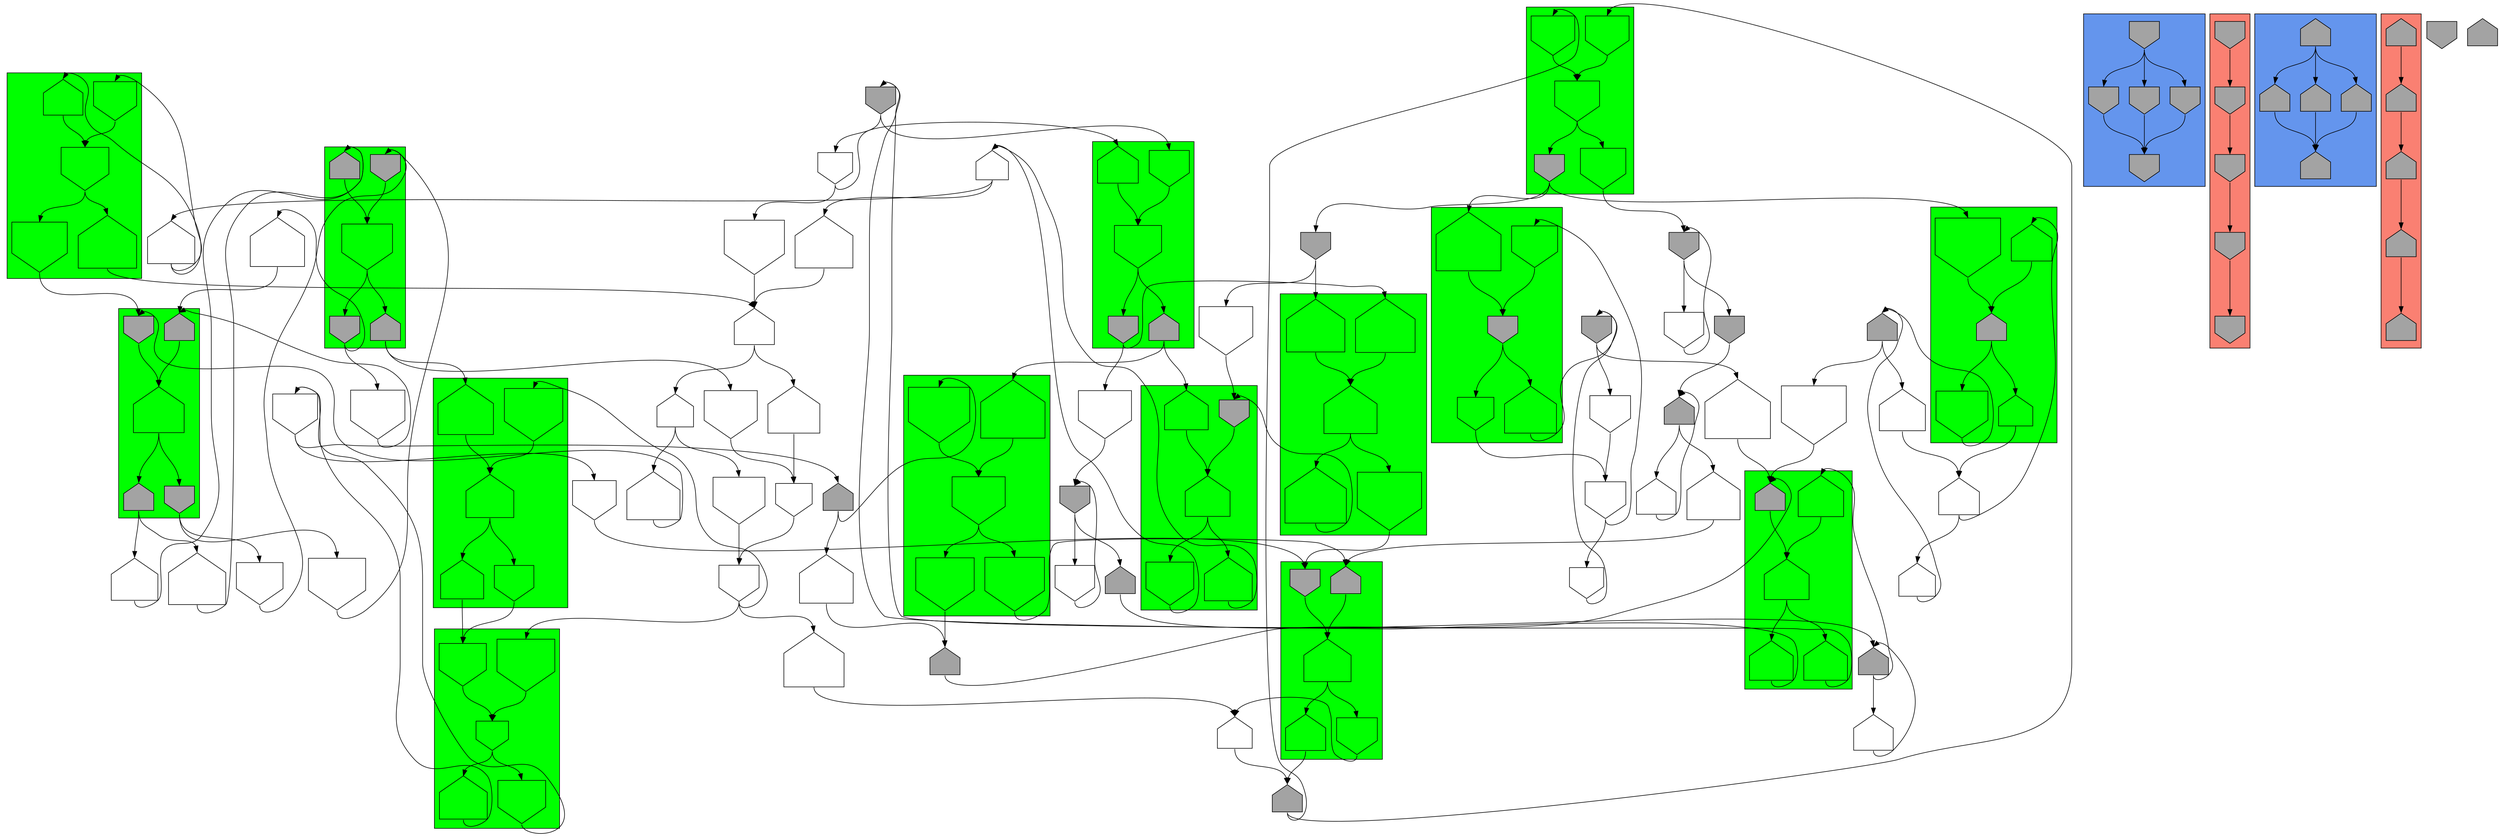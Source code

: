 digraph asm {
	size="200,200";
	node [];
	edge [headport=n,tailport=s];
	c46 [label="",height=0.707107,width=0.707107,shape=house,style=filled,fillcolor=gray64];
	7 [label="",height=1.53312,width=1.53312,shape=invhouse];
	28 [label="",height=0.707107,width=0.707107,shape=invhouse,style=filled,fillcolor=gray64];
	29 [label="",height=0.813086,width=0.813086,shape=invhouse];
	6 [label="",height=1.41186,width=1.41186,shape=invhouse];
	c20 [label="",height=0.94851,width=0.94851,shape=house];
	c43 [label="",height=0.855102,width=0.855102,shape=house];
	c25 [label="",height=1.24779,width=1.24779,shape=house];
	c27 [label="",height=1.3505,width=1.3505,shape=house];
	34 [label="",height=1.06018,width=1.06018,shape=invhouse];
	c22 [label="",height=0.707107,width=0.707107,shape=house,style=filled,fillcolor=gray64];
	c29 [label="",height=0.813086,width=0.813086,shape=house];
	c28 [label="",height=0.707107,width=0.707107,shape=house,style=filled,fillcolor=gray64];
	13 [label="",height=0.707107,width=0.707107,shape=invhouse,style=filled,fillcolor=gray64];
	12 [label="",height=0.926284,width=0.926284,shape=invhouse];
	14 [label="",height=0.707107,width=0.707107,shape=invhouse,style=filled,fillcolor=gray64];
	c50 [label="",height=0.707107,width=0.707107,shape=house,style=filled,fillcolor=gray64];
	c11 [label="",height=1.25297,width=1.25297,shape=house];
	c49 [label="",height=0.924005,width=0.924005,shape=house];
	60 [label="",height=0.707107,width=0.707107,shape=invhouse,style=filled,fillcolor=gray64];
	c1 [label="",height=1.53571,width=1.53571,shape=house];
	52 [label="",height=0.962096,width=0.962096,shape=invhouse];
	44 [label="",height=0.960494,width=0.960494,shape=invhouse];
	59 [label="",height=0.806545,width=0.806545,shape=invhouse];
	55 [label="",height=0.707107,width=0.707107,shape=invhouse,style=filled,fillcolor=gray64];
	42 [label="",height=1.02394,width=1.02394,shape=invhouse];
	c24 [label="",height=0.75701,width=0.75701,shape=house];
	c16 [label="",height=1.36619,width=1.36619,shape=house];
	c23 [label="",height=1.11484,width=1.11484,shape=house];
	11 [label="",height=1.25297,width=1.25297,shape=invhouse];
	50 [label="",height=0.707107,width=0.707107,shape=invhouse,style=filled,fillcolor=gray64];
	c14 [label="",height=0.707107,width=0.707107,shape=house,style=filled,fillcolor=gray64];
	c13 [label="",height=0.707107,width=0.707107,shape=house,style=filled,fillcolor=gray64];
	c12 [label="",height=0.926284,width=0.926284,shape=house];
	49 [label="",height=0.924005,width=0.924005,shape=invhouse];
	21 [label="",height=1.26311,width=1.26311,shape=invhouse];
	c6 [label="",height=1.41186,width=1.41186,shape=house];
	20 [label="",height=0.94851,width=0.94851,shape=invhouse];
	43 [label="",height=0.855102,width=0.855102,shape=invhouse];
	25 [label="",height=1.24779,width=1.24779,shape=invhouse];
	c35 [label="",height=1.21925,width=1.21925,shape=house];
	35 [label="",height=1.21925,width=1.21925,shape=invhouse];
	c55 [label="",height=0.707107,width=0.707107,shape=house,style=filled,fillcolor=gray64];
	c21 [label="",height=1.26311,width=1.26311,shape=house];
	c4 [label="",height=1.27962,width=1.27962,shape=house];
	4 [label="",height=1.27962,width=1.27962,shape=invhouse];
	27 [label="",height=1.3505,width=1.3505,shape=invhouse];
	33 [label="",height=1.09576,width=1.09576,shape=invhouse];
	c33 [label="",height=1.09576,width=1.09576,shape=house];
	c41 [label="",height=1.07945,width=1.07945,shape=house];
	c44 [label="",height=0.960494,width=0.960494,shape=house];
	c47 [label="",height=0.863528,width=0.863528,shape=house];
subgraph cluster_R1_c52_c60_19_c59 {
	1 [label="",height=1.53571,width=1.53571,shape=invhouse];
	c52 [label="",height=0.962096,width=0.962096,shape=house];
	c60 [label="",height=0.707107,width=0.707107,shape=house,style=filled,fillcolor=gray64];
	19 [label="",height=1.22702,width=1.22702,shape=invhouse];
	c59 [label="",height=0.806545,width=0.806545,shape=house];
	style=filled;
	fillcolor=green;
}
subgraph cluster_Rc38_c54_c53_c31_c36 {
	c38 [label="",height=1.07512,width=1.07512,shape=house];
	c54 [label="",height=0.707107,width=0.707107,shape=house,style=filled,fillcolor=gray64];
	c53 [label="",height=1.05544,width=1.05544,shape=house];
	c31 [label="",height=1.02562,width=1.02562,shape=house];
	c36 [label="",height=1.02562,width=1.02562,shape=house];
	style=filled;
	fillcolor=green;
}
subgraph cluster_R45_c57_c15_c56_58 {
	45 [label="",height=0.707107,width=0.707107,shape=invhouse,style=filled,fillcolor=gray64];
	c57 [label="",height=0.707107,width=0.707107,shape=house,style=filled,fillcolor=gray64];
	c15 [label="",height=1.20017,width=1.20017,shape=house];
	c56 [label="",height=0.707107,width=0.707107,shape=house,style=filled,fillcolor=gray64];
	58 [label="",height=0.707107,width=0.707107,shape=invhouse,style=filled,fillcolor=gray64];
	style=filled;
	fillcolor=green;
}
subgraph cluster_R56_c58_15_c45_57 {
	56 [label="",height=0.707107,width=0.707107,shape=invhouse,style=filled,fillcolor=gray64];
	c58 [label="",height=0.707107,width=0.707107,shape=house,style=filled,fillcolor=gray64];
	15 [label="",height=1.20017,width=1.20017,shape=invhouse];
	c45 [label="",height=0.707107,width=0.707107,shape=house,style=filled,fillcolor=gray64];
	57 [label="",height=0.707107,width=0.707107,shape=invhouse,style=filled,fillcolor=gray64];
	style=filled;
	fillcolor=green;
}
subgraph cluster_Rc2_5_c30_c26_37 {
	c2 [label="",height=1.30447,width=1.30447,shape=house];
	5 [label="",height=1.37412,width=1.37412,shape=invhouse];
	c30 [label="",height=1.12333,width=1.12333,shape=house];
	c26 [label="",height=1.0169,width=1.0169,shape=house];
	37 [label="",height=0.926284,width=0.926284,shape=invhouse];
	style=filled;
	fillcolor=green;
}
subgraph cluster_R16_23_24_c51_32 {
	16 [label="",height=1.36619,width=1.36619,shape=invhouse];
	23 [label="",height=1.11484,width=1.11484,shape=invhouse];
	24 [label="",height=0.75701,width=0.75701,shape=invhouse];
	c51 [label="",height=1.12894,width=1.12894,shape=house];
	32 [label="",height=1.12894,width=1.12894,shape=invhouse];
	style=filled;
	fillcolor=green;
}
subgraph cluster_Rc3_8_9_10_18 {
	c3 [label="",height=1.50842,width=1.50842,shape=house];
	8 [label="",height=1.44911,width=1.44911,shape=invhouse];
	9 [label="",height=1.24568,width=1.24568,shape=invhouse];
	10 [label="",height=1.40853,width=1.40853,shape=invhouse];
	18 [label="",height=1.37128,width=1.37128,shape=invhouse];
	style=filled;
	fillcolor=green;
}
subgraph cluster_R48_c61_c40_17_c39 {
	48 [label="",height=0.707107,width=0.707107,shape=invhouse,style=filled,fillcolor=gray64];
	c61 [label="",height=0.707107,width=0.707107,shape=house,style=filled,fillcolor=gray64];
	c40 [label="",height=1.11484,width=1.11484,shape=house];
	17 [label="",height=0.960494,width=0.960494,shape=invhouse];
	c39 [label="",height=0.938996,width=0.938996,shape=house];
	style=filled;
	fillcolor=green;
}
subgraph cluster_R31_36_53_38_54 {
	31 [label="",height=1.02562,width=1.02562,shape=invhouse];
	36 [label="",height=1.02562,width=1.02562,shape=invhouse];
	53 [label="",height=1.05544,width=1.05544,shape=invhouse];
	38 [label="",height=1.07512,width=1.07512,shape=invhouse];
	54 [label="",height=0.707107,width=0.707107,shape=invhouse,style=filled,fillcolor=gray64];
	style=filled;
	fillcolor=green;
}
subgraph cluster_Rc7_41_46_c19_47 {
	c7 [label="",height=1.53312,width=1.53312,shape=house];
	41 [label="",height=1.07945,width=1.07945,shape=invhouse];
	46 [label="",height=0.707107,width=0.707107,shape=invhouse,style=filled,fillcolor=gray64];
	c19 [label="",height=1.22702,width=1.22702,shape=house];
	47 [label="",height=0.863528,width=0.863528,shape=invhouse];
	style=filled;
	fillcolor=green;
}
subgraph cluster_Rc10_c18_c9_3_c8 {
	c10 [label="",height=1.40853,width=1.40853,shape=house];
	c18 [label="",height=1.37128,width=1.37128,shape=house];
	c9 [label="",height=1.24568,width=1.24568,shape=house];
	3 [label="",height=1.50842,width=1.50842,shape=invhouse];
	c8 [label="",height=1.44911,width=1.44911,shape=house];
	style=filled;
	fillcolor=green;
}
subgraph cluster_R22_c42_c34_c32_51 {
	22 [label="",height=0.707107,width=0.707107,shape=invhouse,style=filled,fillcolor=gray64];
	c42 [label="",height=1.02394,width=1.02394,shape=house];
	c34 [label="",height=1.06018,width=1.06018,shape=house];
	c32 [label="",height=1.12894,width=1.12894,shape=house];
	51 [label="",height=1.12894,width=1.12894,shape=invhouse];
	style=filled;
	fillcolor=green;
}
subgraph cluster_R26_c37_30_2_c5 {
	26 [label="",height=1.0169,width=1.0169,shape=invhouse];
	c37 [label="",height=0.926284,width=0.926284,shape=house];
	30 [label="",height=1.12333,width=1.12333,shape=invhouse];
	2 [label="",height=1.30447,width=1.30447,shape=invhouse];
	c5 [label="",height=1.37412,width=1.37412,shape=house];
	style=filled;
	fillcolor=green;
}
subgraph cluster_Rc17_39_40_c48_61 {
	c17 [label="",height=0.960494,width=0.960494,shape=house];
	39 [label="",height=0.938996,width=0.938996,shape=invhouse];
	40 [label="",height=1.11484,width=1.11484,shape=invhouse];
	c48 [label="",height=0.707107,width=0.707107,shape=house,style=filled,fillcolor=gray64];
	61 [label="",height=0.707107,width=0.707107,shape=invhouse,style=filled,fillcolor=gray64];
	style=filled;
	fillcolor=green;
}
subgraph cluster_B98_99_100_101_333 {
	98 [label="",height=0.707107,width=0.707107,shape=invhouse,style=filled,fillcolor=gray64];
	99 [label="",height=0.707107,width=0.707107,shape=invhouse,style=filled,fillcolor=gray64];
	100 [label="",height=0.707107,width=0.707107,shape=invhouse,style=filled,fillcolor=gray64];
	101 [label="",height=0.707107,width=0.707107,shape=invhouse,style=filled,fillcolor=gray64];
	333 [label="",height=0.707107,width=0.707107,shape=invhouse,style=filled,fillcolor=gray64];
	style=filled;
	fillcolor=cornflowerblue;
}
subgraph cluster_C138_137_136_135_134 {
	138 [label="",height=0.707107,width=0.707107,shape=invhouse,style=filled,fillcolor=gray64];
	137 [label="",height=0.707107,width=0.707107,shape=invhouse,style=filled,fillcolor=gray64];
	136 [label="",height=0.707107,width=0.707107,shape=invhouse,style=filled,fillcolor=gray64];
	135 [label="",height=0.707107,width=0.707107,shape=invhouse,style=filled,fillcolor=gray64];
	134 [label="",height=0.707107,width=0.707107,shape=invhouse,style=filled,fillcolor=gray64];
	style=filled;
	fillcolor=salmon;
}
subgraph cluster_Bc333_c99_c100_c101_c98 {
	c333 [label="",height=0.707107,width=0.707107,shape=house,style=filled,fillcolor=gray64];
	c99 [label="",height=0.707107,width=0.707107,shape=house,style=filled,fillcolor=gray64];
	c100 [label="",height=0.707107,width=0.707107,shape=house,style=filled,fillcolor=gray64];
	c101 [label="",height=0.707107,width=0.707107,shape=house,style=filled,fillcolor=gray64];
	c98 [label="",height=0.707107,width=0.707107,shape=house,style=filled,fillcolor=gray64];
	style=filled;
	fillcolor=cornflowerblue;
}
subgraph cluster_Cc134_c135_c136_c137_c138 {
	c134 [label="",height=0.707107,width=0.707107,shape=house,style=filled,fillcolor=gray64];
	c135 [label="",height=0.707107,width=0.707107,shape=house,style=filled,fillcolor=gray64];
	c136 [label="",height=0.707107,width=0.707107,shape=house,style=filled,fillcolor=gray64];
	c137 [label="",height=0.707107,width=0.707107,shape=house,style=filled,fillcolor=gray64];
	c138 [label="",height=0.707107,width=0.707107,shape=house,style=filled,fillcolor=gray64];
	style=filled;
	fillcolor=salmon;
}
	133 [label="",height=0.707107,width=0.707107,shape=invhouse,style=filled,fillcolor=gray64];
	c133 [label="",height=0.707107,width=0.707107,shape=house,style=filled,fillcolor=gray64];
	1 -> c60
	c60 -> 19
	c60 -> c59
	19 -> c46
	c46 -> 7
	c46 -> c41
	7 -> c54
	c54 -> c53
	c53 -> c31
	c53 -> c36
	c31 -> 28
	28 -> 29
	28 -> 39
	29 -> 6
	29 -> c17
	6 -> c20
	c20 -> c43
	c20 -> c35
	c43 -> c25
	c43 -> 35
	c25 -> 45
	45 -> c15
	c15 -> c56
	c15 -> 58
	c56 -> c27
	c56 -> c33
	c27 -> c58
	c58 -> 15
	15 -> c45
	15 -> 57
	c45 -> c2
	c45 -> 25
	c2 -> c30
	c30 -> c26
	c30 -> 37
	c26 -> 23
	23 -> 24
	24 -> c51
	24 -> 32
	c51 -> 34
	34 -> c22
	34 -> 42
	c22 -> 8
	c22 -> c21
	8 -> 9
	9 -> 10
	9 -> 18
	10 -> c61
	c61 -> c40
	c40 -> 17
	c40 -> c39
	17 -> c29
	c29 -> c28
	c28 -> 31
	c28 -> 36
	31 -> 53
	53 -> 38
	53 -> 54
	38 -> 13
	13 -> 12
	13 -> 14
	12 -> 13
	14 -> c50
	c50 -> c11
	c50 -> c49
	c11 -> c61
	c49 -> c50
	54 -> 1
	54 -> c7
	54 -> 55
	c7 -> 46
	46 -> c19
	46 -> 47
	c19 -> 60
	60 -> c1
	60 -> 52
	c1 -> c54
	52 -> 44
	44 -> 41
	44 -> 59
	41 -> 46
	59 -> 60
	47 -> 44
	55 -> c18
	55 -> 21
	c18 -> c9
	c9 -> 3
	c9 -> c8
	3 -> 48
	48 -> c40
	42 -> 48
	c8 -> 22
	22 -> c34
	c34 -> c32
	c34 -> 51
	c32 -> c24
	c24 -> c16
	c24 -> c23
	c16 -> c20
	c23 -> c37
	c23 -> 26
	c37 -> 30
	30 -> 2
	30 -> c5
	2 -> 45
	c5 -> c20
	26 -> 30
	51 -> c24
	c42 -> c34
	c48 -> c3
	c48 -> c42
	c3 -> 9
	40 -> c48
	40 -> 61
	61 -> c10
	61 -> 11
	c10 -> c9
	11 -> 50
	50 -> c14
	50 -> 49
	c14 -> c13
	c13 -> c12
	c13 -> c38
	c12 -> c13
	c38 -> c53
	49 -> 50
	c17 -> 40
	39 -> 40
	21 -> 22
	36 -> 53
	c39 -> c28
	c6 -> c29
	20 -> 5
	20 -> c6
	20 -> 16
	5 -> c30
	16 -> 24
	43 -> 20
	25 -> 43
	c35 -> 43
	35 -> 20
	18 -> c55
	c55 -> c54
	c21 -> c55
	32 -> 34
	37 -> 23
	57 -> c4
	57 -> 4
	c4 -> c57
	c57 -> c15
	4 -> c57
	56 -> 15
	27 -> 56
	58 -> 27
	58 -> 33
	33 -> 56
	c33 -> c58
	c36 -> 28
	c41 -> c44
	c44 -> c52
	c44 -> c47
	c52 -> c60
	c47 -> c46
	c59 -> c44
	98 -> 99
	98 -> 100
	98 -> 101
	99 -> 333
	100 -> 333
	101 -> 333
	138 -> 137
	137 -> 136
	136 -> 135
	135 -> 134
	c333 -> c99
	c333 -> c100
	c333 -> c101
	c99 -> c98
	c100 -> c98
	c101 -> c98
	c134 -> c135
	c135 -> c136
	c136 -> c137
	c137 -> c138
}
